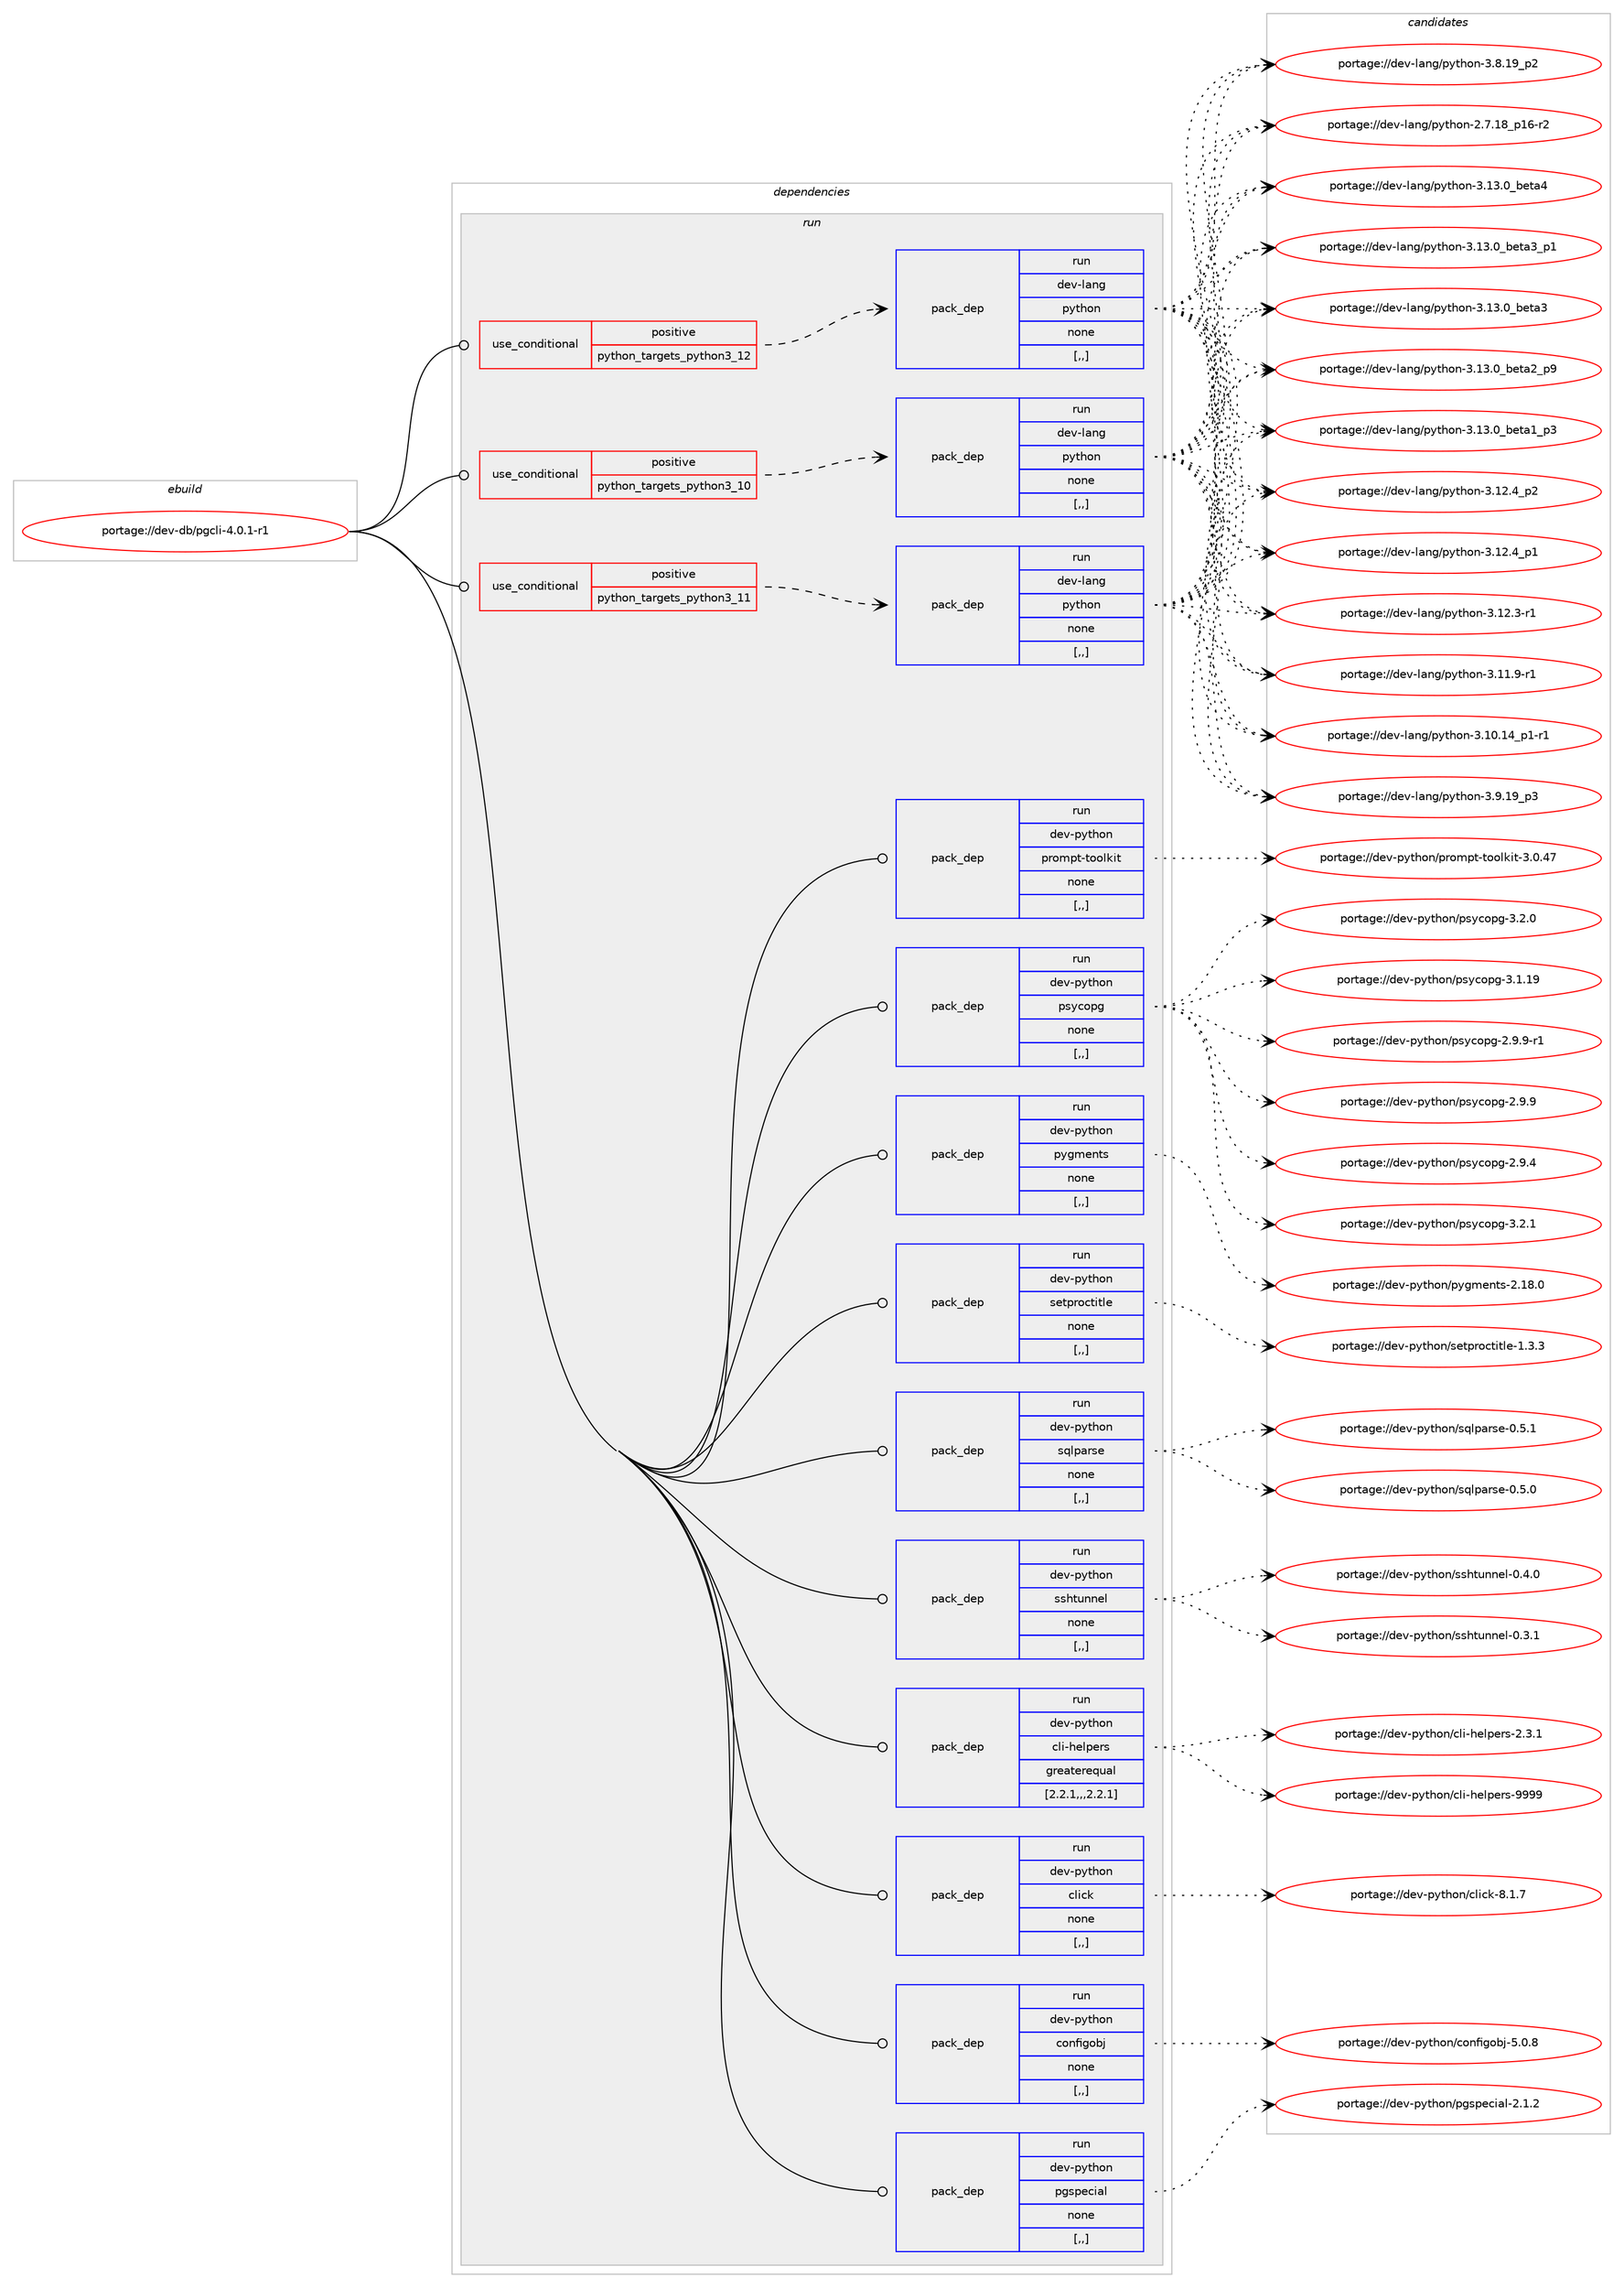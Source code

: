digraph prolog {

# *************
# Graph options
# *************

newrank=true;
concentrate=true;
compound=true;
graph [rankdir=LR,fontname=Helvetica,fontsize=10,ranksep=1.5];#, ranksep=2.5, nodesep=0.2];
edge  [arrowhead=vee];
node  [fontname=Helvetica,fontsize=10];

# **********
# The ebuild
# **********

subgraph cluster_leftcol {
color=gray;
label=<<i>ebuild</i>>;
id [label="portage://dev-db/pgcli-4.0.1-r1", color=red, width=4, href="../dev-db/pgcli-4.0.1-r1.svg"];
}

# ****************
# The dependencies
# ****************

subgraph cluster_midcol {
color=gray;
label=<<i>dependencies</i>>;
subgraph cluster_compile {
fillcolor="#eeeeee";
style=filled;
label=<<i>compile</i>>;
}
subgraph cluster_compileandrun {
fillcolor="#eeeeee";
style=filled;
label=<<i>compile and run</i>>;
}
subgraph cluster_run {
fillcolor="#eeeeee";
style=filled;
label=<<i>run</i>>;
subgraph cond18059 {
dependency69328 [label=<<TABLE BORDER="0" CELLBORDER="1" CELLSPACING="0" CELLPADDING="4"><TR><TD ROWSPAN="3" CELLPADDING="10">use_conditional</TD></TR><TR><TD>positive</TD></TR><TR><TD>python_targets_python3_10</TD></TR></TABLE>>, shape=none, color=red];
subgraph pack50321 {
dependency69329 [label=<<TABLE BORDER="0" CELLBORDER="1" CELLSPACING="0" CELLPADDING="4" WIDTH="220"><TR><TD ROWSPAN="6" CELLPADDING="30">pack_dep</TD></TR><TR><TD WIDTH="110">run</TD></TR><TR><TD>dev-lang</TD></TR><TR><TD>python</TD></TR><TR><TD>none</TD></TR><TR><TD>[,,]</TD></TR></TABLE>>, shape=none, color=blue];
}
dependency69328:e -> dependency69329:w [weight=20,style="dashed",arrowhead="vee"];
}
id:e -> dependency69328:w [weight=20,style="solid",arrowhead="odot"];
subgraph cond18060 {
dependency69330 [label=<<TABLE BORDER="0" CELLBORDER="1" CELLSPACING="0" CELLPADDING="4"><TR><TD ROWSPAN="3" CELLPADDING="10">use_conditional</TD></TR><TR><TD>positive</TD></TR><TR><TD>python_targets_python3_11</TD></TR></TABLE>>, shape=none, color=red];
subgraph pack50322 {
dependency69331 [label=<<TABLE BORDER="0" CELLBORDER="1" CELLSPACING="0" CELLPADDING="4" WIDTH="220"><TR><TD ROWSPAN="6" CELLPADDING="30">pack_dep</TD></TR><TR><TD WIDTH="110">run</TD></TR><TR><TD>dev-lang</TD></TR><TR><TD>python</TD></TR><TR><TD>none</TD></TR><TR><TD>[,,]</TD></TR></TABLE>>, shape=none, color=blue];
}
dependency69330:e -> dependency69331:w [weight=20,style="dashed",arrowhead="vee"];
}
id:e -> dependency69330:w [weight=20,style="solid",arrowhead="odot"];
subgraph cond18061 {
dependency69332 [label=<<TABLE BORDER="0" CELLBORDER="1" CELLSPACING="0" CELLPADDING="4"><TR><TD ROWSPAN="3" CELLPADDING="10">use_conditional</TD></TR><TR><TD>positive</TD></TR><TR><TD>python_targets_python3_12</TD></TR></TABLE>>, shape=none, color=red];
subgraph pack50323 {
dependency69333 [label=<<TABLE BORDER="0" CELLBORDER="1" CELLSPACING="0" CELLPADDING="4" WIDTH="220"><TR><TD ROWSPAN="6" CELLPADDING="30">pack_dep</TD></TR><TR><TD WIDTH="110">run</TD></TR><TR><TD>dev-lang</TD></TR><TR><TD>python</TD></TR><TR><TD>none</TD></TR><TR><TD>[,,]</TD></TR></TABLE>>, shape=none, color=blue];
}
dependency69332:e -> dependency69333:w [weight=20,style="dashed",arrowhead="vee"];
}
id:e -> dependency69332:w [weight=20,style="solid",arrowhead="odot"];
subgraph pack50324 {
dependency69334 [label=<<TABLE BORDER="0" CELLBORDER="1" CELLSPACING="0" CELLPADDING="4" WIDTH="220"><TR><TD ROWSPAN="6" CELLPADDING="30">pack_dep</TD></TR><TR><TD WIDTH="110">run</TD></TR><TR><TD>dev-python</TD></TR><TR><TD>cli-helpers</TD></TR><TR><TD>greaterequal</TD></TR><TR><TD>[2.2.1,,,2.2.1]</TD></TR></TABLE>>, shape=none, color=blue];
}
id:e -> dependency69334:w [weight=20,style="solid",arrowhead="odot"];
subgraph pack50325 {
dependency69335 [label=<<TABLE BORDER="0" CELLBORDER="1" CELLSPACING="0" CELLPADDING="4" WIDTH="220"><TR><TD ROWSPAN="6" CELLPADDING="30">pack_dep</TD></TR><TR><TD WIDTH="110">run</TD></TR><TR><TD>dev-python</TD></TR><TR><TD>click</TD></TR><TR><TD>none</TD></TR><TR><TD>[,,]</TD></TR></TABLE>>, shape=none, color=blue];
}
id:e -> dependency69335:w [weight=20,style="solid",arrowhead="odot"];
subgraph pack50326 {
dependency69336 [label=<<TABLE BORDER="0" CELLBORDER="1" CELLSPACING="0" CELLPADDING="4" WIDTH="220"><TR><TD ROWSPAN="6" CELLPADDING="30">pack_dep</TD></TR><TR><TD WIDTH="110">run</TD></TR><TR><TD>dev-python</TD></TR><TR><TD>configobj</TD></TR><TR><TD>none</TD></TR><TR><TD>[,,]</TD></TR></TABLE>>, shape=none, color=blue];
}
id:e -> dependency69336:w [weight=20,style="solid",arrowhead="odot"];
subgraph pack50327 {
dependency69337 [label=<<TABLE BORDER="0" CELLBORDER="1" CELLSPACING="0" CELLPADDING="4" WIDTH="220"><TR><TD ROWSPAN="6" CELLPADDING="30">pack_dep</TD></TR><TR><TD WIDTH="110">run</TD></TR><TR><TD>dev-python</TD></TR><TR><TD>pgspecial</TD></TR><TR><TD>none</TD></TR><TR><TD>[,,]</TD></TR></TABLE>>, shape=none, color=blue];
}
id:e -> dependency69337:w [weight=20,style="solid",arrowhead="odot"];
subgraph pack50328 {
dependency69338 [label=<<TABLE BORDER="0" CELLBORDER="1" CELLSPACING="0" CELLPADDING="4" WIDTH="220"><TR><TD ROWSPAN="6" CELLPADDING="30">pack_dep</TD></TR><TR><TD WIDTH="110">run</TD></TR><TR><TD>dev-python</TD></TR><TR><TD>prompt-toolkit</TD></TR><TR><TD>none</TD></TR><TR><TD>[,,]</TD></TR></TABLE>>, shape=none, color=blue];
}
id:e -> dependency69338:w [weight=20,style="solid",arrowhead="odot"];
subgraph pack50329 {
dependency69339 [label=<<TABLE BORDER="0" CELLBORDER="1" CELLSPACING="0" CELLPADDING="4" WIDTH="220"><TR><TD ROWSPAN="6" CELLPADDING="30">pack_dep</TD></TR><TR><TD WIDTH="110">run</TD></TR><TR><TD>dev-python</TD></TR><TR><TD>psycopg</TD></TR><TR><TD>none</TD></TR><TR><TD>[,,]</TD></TR></TABLE>>, shape=none, color=blue];
}
id:e -> dependency69339:w [weight=20,style="solid",arrowhead="odot"];
subgraph pack50330 {
dependency69340 [label=<<TABLE BORDER="0" CELLBORDER="1" CELLSPACING="0" CELLPADDING="4" WIDTH="220"><TR><TD ROWSPAN="6" CELLPADDING="30">pack_dep</TD></TR><TR><TD WIDTH="110">run</TD></TR><TR><TD>dev-python</TD></TR><TR><TD>pygments</TD></TR><TR><TD>none</TD></TR><TR><TD>[,,]</TD></TR></TABLE>>, shape=none, color=blue];
}
id:e -> dependency69340:w [weight=20,style="solid",arrowhead="odot"];
subgraph pack50331 {
dependency69341 [label=<<TABLE BORDER="0" CELLBORDER="1" CELLSPACING="0" CELLPADDING="4" WIDTH="220"><TR><TD ROWSPAN="6" CELLPADDING="30">pack_dep</TD></TR><TR><TD WIDTH="110">run</TD></TR><TR><TD>dev-python</TD></TR><TR><TD>setproctitle</TD></TR><TR><TD>none</TD></TR><TR><TD>[,,]</TD></TR></TABLE>>, shape=none, color=blue];
}
id:e -> dependency69341:w [weight=20,style="solid",arrowhead="odot"];
subgraph pack50332 {
dependency69342 [label=<<TABLE BORDER="0" CELLBORDER="1" CELLSPACING="0" CELLPADDING="4" WIDTH="220"><TR><TD ROWSPAN="6" CELLPADDING="30">pack_dep</TD></TR><TR><TD WIDTH="110">run</TD></TR><TR><TD>dev-python</TD></TR><TR><TD>sqlparse</TD></TR><TR><TD>none</TD></TR><TR><TD>[,,]</TD></TR></TABLE>>, shape=none, color=blue];
}
id:e -> dependency69342:w [weight=20,style="solid",arrowhead="odot"];
subgraph pack50333 {
dependency69343 [label=<<TABLE BORDER="0" CELLBORDER="1" CELLSPACING="0" CELLPADDING="4" WIDTH="220"><TR><TD ROWSPAN="6" CELLPADDING="30">pack_dep</TD></TR><TR><TD WIDTH="110">run</TD></TR><TR><TD>dev-python</TD></TR><TR><TD>sshtunnel</TD></TR><TR><TD>none</TD></TR><TR><TD>[,,]</TD></TR></TABLE>>, shape=none, color=blue];
}
id:e -> dependency69343:w [weight=20,style="solid",arrowhead="odot"];
}
}

# **************
# The candidates
# **************

subgraph cluster_choices {
rank=same;
color=gray;
label=<<i>candidates</i>>;

subgraph choice50321 {
color=black;
nodesep=1;
choice1001011184510897110103471121211161041111104551464951464895981011169752 [label="portage://dev-lang/python-3.13.0_beta4", color=red, width=4,href="../dev-lang/python-3.13.0_beta4.svg"];
choice10010111845108971101034711212111610411111045514649514648959810111697519511249 [label="portage://dev-lang/python-3.13.0_beta3_p1", color=red, width=4,href="../dev-lang/python-3.13.0_beta3_p1.svg"];
choice1001011184510897110103471121211161041111104551464951464895981011169751 [label="portage://dev-lang/python-3.13.0_beta3", color=red, width=4,href="../dev-lang/python-3.13.0_beta3.svg"];
choice10010111845108971101034711212111610411111045514649514648959810111697509511257 [label="portage://dev-lang/python-3.13.0_beta2_p9", color=red, width=4,href="../dev-lang/python-3.13.0_beta2_p9.svg"];
choice10010111845108971101034711212111610411111045514649514648959810111697499511251 [label="portage://dev-lang/python-3.13.0_beta1_p3", color=red, width=4,href="../dev-lang/python-3.13.0_beta1_p3.svg"];
choice100101118451089711010347112121116104111110455146495046529511250 [label="portage://dev-lang/python-3.12.4_p2", color=red, width=4,href="../dev-lang/python-3.12.4_p2.svg"];
choice100101118451089711010347112121116104111110455146495046529511249 [label="portage://dev-lang/python-3.12.4_p1", color=red, width=4,href="../dev-lang/python-3.12.4_p1.svg"];
choice100101118451089711010347112121116104111110455146495046514511449 [label="portage://dev-lang/python-3.12.3-r1", color=red, width=4,href="../dev-lang/python-3.12.3-r1.svg"];
choice100101118451089711010347112121116104111110455146494946574511449 [label="portage://dev-lang/python-3.11.9-r1", color=red, width=4,href="../dev-lang/python-3.11.9-r1.svg"];
choice100101118451089711010347112121116104111110455146494846495295112494511449 [label="portage://dev-lang/python-3.10.14_p1-r1", color=red, width=4,href="../dev-lang/python-3.10.14_p1-r1.svg"];
choice100101118451089711010347112121116104111110455146574649579511251 [label="portage://dev-lang/python-3.9.19_p3", color=red, width=4,href="../dev-lang/python-3.9.19_p3.svg"];
choice100101118451089711010347112121116104111110455146564649579511250 [label="portage://dev-lang/python-3.8.19_p2", color=red, width=4,href="../dev-lang/python-3.8.19_p2.svg"];
choice100101118451089711010347112121116104111110455046554649569511249544511450 [label="portage://dev-lang/python-2.7.18_p16-r2", color=red, width=4,href="../dev-lang/python-2.7.18_p16-r2.svg"];
dependency69329:e -> choice1001011184510897110103471121211161041111104551464951464895981011169752:w [style=dotted,weight="100"];
dependency69329:e -> choice10010111845108971101034711212111610411111045514649514648959810111697519511249:w [style=dotted,weight="100"];
dependency69329:e -> choice1001011184510897110103471121211161041111104551464951464895981011169751:w [style=dotted,weight="100"];
dependency69329:e -> choice10010111845108971101034711212111610411111045514649514648959810111697509511257:w [style=dotted,weight="100"];
dependency69329:e -> choice10010111845108971101034711212111610411111045514649514648959810111697499511251:w [style=dotted,weight="100"];
dependency69329:e -> choice100101118451089711010347112121116104111110455146495046529511250:w [style=dotted,weight="100"];
dependency69329:e -> choice100101118451089711010347112121116104111110455146495046529511249:w [style=dotted,weight="100"];
dependency69329:e -> choice100101118451089711010347112121116104111110455146495046514511449:w [style=dotted,weight="100"];
dependency69329:e -> choice100101118451089711010347112121116104111110455146494946574511449:w [style=dotted,weight="100"];
dependency69329:e -> choice100101118451089711010347112121116104111110455146494846495295112494511449:w [style=dotted,weight="100"];
dependency69329:e -> choice100101118451089711010347112121116104111110455146574649579511251:w [style=dotted,weight="100"];
dependency69329:e -> choice100101118451089711010347112121116104111110455146564649579511250:w [style=dotted,weight="100"];
dependency69329:e -> choice100101118451089711010347112121116104111110455046554649569511249544511450:w [style=dotted,weight="100"];
}
subgraph choice50322 {
color=black;
nodesep=1;
choice1001011184510897110103471121211161041111104551464951464895981011169752 [label="portage://dev-lang/python-3.13.0_beta4", color=red, width=4,href="../dev-lang/python-3.13.0_beta4.svg"];
choice10010111845108971101034711212111610411111045514649514648959810111697519511249 [label="portage://dev-lang/python-3.13.0_beta3_p1", color=red, width=4,href="../dev-lang/python-3.13.0_beta3_p1.svg"];
choice1001011184510897110103471121211161041111104551464951464895981011169751 [label="portage://dev-lang/python-3.13.0_beta3", color=red, width=4,href="../dev-lang/python-3.13.0_beta3.svg"];
choice10010111845108971101034711212111610411111045514649514648959810111697509511257 [label="portage://dev-lang/python-3.13.0_beta2_p9", color=red, width=4,href="../dev-lang/python-3.13.0_beta2_p9.svg"];
choice10010111845108971101034711212111610411111045514649514648959810111697499511251 [label="portage://dev-lang/python-3.13.0_beta1_p3", color=red, width=4,href="../dev-lang/python-3.13.0_beta1_p3.svg"];
choice100101118451089711010347112121116104111110455146495046529511250 [label="portage://dev-lang/python-3.12.4_p2", color=red, width=4,href="../dev-lang/python-3.12.4_p2.svg"];
choice100101118451089711010347112121116104111110455146495046529511249 [label="portage://dev-lang/python-3.12.4_p1", color=red, width=4,href="../dev-lang/python-3.12.4_p1.svg"];
choice100101118451089711010347112121116104111110455146495046514511449 [label="portage://dev-lang/python-3.12.3-r1", color=red, width=4,href="../dev-lang/python-3.12.3-r1.svg"];
choice100101118451089711010347112121116104111110455146494946574511449 [label="portage://dev-lang/python-3.11.9-r1", color=red, width=4,href="../dev-lang/python-3.11.9-r1.svg"];
choice100101118451089711010347112121116104111110455146494846495295112494511449 [label="portage://dev-lang/python-3.10.14_p1-r1", color=red, width=4,href="../dev-lang/python-3.10.14_p1-r1.svg"];
choice100101118451089711010347112121116104111110455146574649579511251 [label="portage://dev-lang/python-3.9.19_p3", color=red, width=4,href="../dev-lang/python-3.9.19_p3.svg"];
choice100101118451089711010347112121116104111110455146564649579511250 [label="portage://dev-lang/python-3.8.19_p2", color=red, width=4,href="../dev-lang/python-3.8.19_p2.svg"];
choice100101118451089711010347112121116104111110455046554649569511249544511450 [label="portage://dev-lang/python-2.7.18_p16-r2", color=red, width=4,href="../dev-lang/python-2.7.18_p16-r2.svg"];
dependency69331:e -> choice1001011184510897110103471121211161041111104551464951464895981011169752:w [style=dotted,weight="100"];
dependency69331:e -> choice10010111845108971101034711212111610411111045514649514648959810111697519511249:w [style=dotted,weight="100"];
dependency69331:e -> choice1001011184510897110103471121211161041111104551464951464895981011169751:w [style=dotted,weight="100"];
dependency69331:e -> choice10010111845108971101034711212111610411111045514649514648959810111697509511257:w [style=dotted,weight="100"];
dependency69331:e -> choice10010111845108971101034711212111610411111045514649514648959810111697499511251:w [style=dotted,weight="100"];
dependency69331:e -> choice100101118451089711010347112121116104111110455146495046529511250:w [style=dotted,weight="100"];
dependency69331:e -> choice100101118451089711010347112121116104111110455146495046529511249:w [style=dotted,weight="100"];
dependency69331:e -> choice100101118451089711010347112121116104111110455146495046514511449:w [style=dotted,weight="100"];
dependency69331:e -> choice100101118451089711010347112121116104111110455146494946574511449:w [style=dotted,weight="100"];
dependency69331:e -> choice100101118451089711010347112121116104111110455146494846495295112494511449:w [style=dotted,weight="100"];
dependency69331:e -> choice100101118451089711010347112121116104111110455146574649579511251:w [style=dotted,weight="100"];
dependency69331:e -> choice100101118451089711010347112121116104111110455146564649579511250:w [style=dotted,weight="100"];
dependency69331:e -> choice100101118451089711010347112121116104111110455046554649569511249544511450:w [style=dotted,weight="100"];
}
subgraph choice50323 {
color=black;
nodesep=1;
choice1001011184510897110103471121211161041111104551464951464895981011169752 [label="portage://dev-lang/python-3.13.0_beta4", color=red, width=4,href="../dev-lang/python-3.13.0_beta4.svg"];
choice10010111845108971101034711212111610411111045514649514648959810111697519511249 [label="portage://dev-lang/python-3.13.0_beta3_p1", color=red, width=4,href="../dev-lang/python-3.13.0_beta3_p1.svg"];
choice1001011184510897110103471121211161041111104551464951464895981011169751 [label="portage://dev-lang/python-3.13.0_beta3", color=red, width=4,href="../dev-lang/python-3.13.0_beta3.svg"];
choice10010111845108971101034711212111610411111045514649514648959810111697509511257 [label="portage://dev-lang/python-3.13.0_beta2_p9", color=red, width=4,href="../dev-lang/python-3.13.0_beta2_p9.svg"];
choice10010111845108971101034711212111610411111045514649514648959810111697499511251 [label="portage://dev-lang/python-3.13.0_beta1_p3", color=red, width=4,href="../dev-lang/python-3.13.0_beta1_p3.svg"];
choice100101118451089711010347112121116104111110455146495046529511250 [label="portage://dev-lang/python-3.12.4_p2", color=red, width=4,href="../dev-lang/python-3.12.4_p2.svg"];
choice100101118451089711010347112121116104111110455146495046529511249 [label="portage://dev-lang/python-3.12.4_p1", color=red, width=4,href="../dev-lang/python-3.12.4_p1.svg"];
choice100101118451089711010347112121116104111110455146495046514511449 [label="portage://dev-lang/python-3.12.3-r1", color=red, width=4,href="../dev-lang/python-3.12.3-r1.svg"];
choice100101118451089711010347112121116104111110455146494946574511449 [label="portage://dev-lang/python-3.11.9-r1", color=red, width=4,href="../dev-lang/python-3.11.9-r1.svg"];
choice100101118451089711010347112121116104111110455146494846495295112494511449 [label="portage://dev-lang/python-3.10.14_p1-r1", color=red, width=4,href="../dev-lang/python-3.10.14_p1-r1.svg"];
choice100101118451089711010347112121116104111110455146574649579511251 [label="portage://dev-lang/python-3.9.19_p3", color=red, width=4,href="../dev-lang/python-3.9.19_p3.svg"];
choice100101118451089711010347112121116104111110455146564649579511250 [label="portage://dev-lang/python-3.8.19_p2", color=red, width=4,href="../dev-lang/python-3.8.19_p2.svg"];
choice100101118451089711010347112121116104111110455046554649569511249544511450 [label="portage://dev-lang/python-2.7.18_p16-r2", color=red, width=4,href="../dev-lang/python-2.7.18_p16-r2.svg"];
dependency69333:e -> choice1001011184510897110103471121211161041111104551464951464895981011169752:w [style=dotted,weight="100"];
dependency69333:e -> choice10010111845108971101034711212111610411111045514649514648959810111697519511249:w [style=dotted,weight="100"];
dependency69333:e -> choice1001011184510897110103471121211161041111104551464951464895981011169751:w [style=dotted,weight="100"];
dependency69333:e -> choice10010111845108971101034711212111610411111045514649514648959810111697509511257:w [style=dotted,weight="100"];
dependency69333:e -> choice10010111845108971101034711212111610411111045514649514648959810111697499511251:w [style=dotted,weight="100"];
dependency69333:e -> choice100101118451089711010347112121116104111110455146495046529511250:w [style=dotted,weight="100"];
dependency69333:e -> choice100101118451089711010347112121116104111110455146495046529511249:w [style=dotted,weight="100"];
dependency69333:e -> choice100101118451089711010347112121116104111110455146495046514511449:w [style=dotted,weight="100"];
dependency69333:e -> choice100101118451089711010347112121116104111110455146494946574511449:w [style=dotted,weight="100"];
dependency69333:e -> choice100101118451089711010347112121116104111110455146494846495295112494511449:w [style=dotted,weight="100"];
dependency69333:e -> choice100101118451089711010347112121116104111110455146574649579511251:w [style=dotted,weight="100"];
dependency69333:e -> choice100101118451089711010347112121116104111110455146564649579511250:w [style=dotted,weight="100"];
dependency69333:e -> choice100101118451089711010347112121116104111110455046554649569511249544511450:w [style=dotted,weight="100"];
}
subgraph choice50324 {
color=black;
nodesep=1;
choice100101118451121211161041111104799108105451041011081121011141154557575757 [label="portage://dev-python/cli-helpers-9999", color=red, width=4,href="../dev-python/cli-helpers-9999.svg"];
choice10010111845112121116104111110479910810545104101108112101114115455046514649 [label="portage://dev-python/cli-helpers-2.3.1", color=red, width=4,href="../dev-python/cli-helpers-2.3.1.svg"];
dependency69334:e -> choice100101118451121211161041111104799108105451041011081121011141154557575757:w [style=dotted,weight="100"];
dependency69334:e -> choice10010111845112121116104111110479910810545104101108112101114115455046514649:w [style=dotted,weight="100"];
}
subgraph choice50325 {
color=black;
nodesep=1;
choice10010111845112121116104111110479910810599107455646494655 [label="portage://dev-python/click-8.1.7", color=red, width=4,href="../dev-python/click-8.1.7.svg"];
dependency69335:e -> choice10010111845112121116104111110479910810599107455646494655:w [style=dotted,weight="100"];
}
subgraph choice50326 {
color=black;
nodesep=1;
choice10010111845112121116104111110479911111010210510311198106455346484656 [label="portage://dev-python/configobj-5.0.8", color=red, width=4,href="../dev-python/configobj-5.0.8.svg"];
dependency69336:e -> choice10010111845112121116104111110479911111010210510311198106455346484656:w [style=dotted,weight="100"];
}
subgraph choice50327 {
color=black;
nodesep=1;
choice10010111845112121116104111110471121031151121019910597108455046494650 [label="portage://dev-python/pgspecial-2.1.2", color=red, width=4,href="../dev-python/pgspecial-2.1.2.svg"];
dependency69337:e -> choice10010111845112121116104111110471121031151121019910597108455046494650:w [style=dotted,weight="100"];
}
subgraph choice50328 {
color=black;
nodesep=1;
choice10010111845112121116104111110471121141111091121164511611111110810710511645514648465255 [label="portage://dev-python/prompt-toolkit-3.0.47", color=red, width=4,href="../dev-python/prompt-toolkit-3.0.47.svg"];
dependency69338:e -> choice10010111845112121116104111110471121141111091121164511611111110810710511645514648465255:w [style=dotted,weight="100"];
}
subgraph choice50329 {
color=black;
nodesep=1;
choice100101118451121211161041111104711211512199111112103455146504649 [label="portage://dev-python/psycopg-3.2.1", color=red, width=4,href="../dev-python/psycopg-3.2.1.svg"];
choice100101118451121211161041111104711211512199111112103455146504648 [label="portage://dev-python/psycopg-3.2.0", color=red, width=4,href="../dev-python/psycopg-3.2.0.svg"];
choice10010111845112121116104111110471121151219911111210345514649464957 [label="portage://dev-python/psycopg-3.1.19", color=red, width=4,href="../dev-python/psycopg-3.1.19.svg"];
choice1001011184511212111610411111047112115121991111121034550465746574511449 [label="portage://dev-python/psycopg-2.9.9-r1", color=red, width=4,href="../dev-python/psycopg-2.9.9-r1.svg"];
choice100101118451121211161041111104711211512199111112103455046574657 [label="portage://dev-python/psycopg-2.9.9", color=red, width=4,href="../dev-python/psycopg-2.9.9.svg"];
choice100101118451121211161041111104711211512199111112103455046574652 [label="portage://dev-python/psycopg-2.9.4", color=red, width=4,href="../dev-python/psycopg-2.9.4.svg"];
dependency69339:e -> choice100101118451121211161041111104711211512199111112103455146504649:w [style=dotted,weight="100"];
dependency69339:e -> choice100101118451121211161041111104711211512199111112103455146504648:w [style=dotted,weight="100"];
dependency69339:e -> choice10010111845112121116104111110471121151219911111210345514649464957:w [style=dotted,weight="100"];
dependency69339:e -> choice1001011184511212111610411111047112115121991111121034550465746574511449:w [style=dotted,weight="100"];
dependency69339:e -> choice100101118451121211161041111104711211512199111112103455046574657:w [style=dotted,weight="100"];
dependency69339:e -> choice100101118451121211161041111104711211512199111112103455046574652:w [style=dotted,weight="100"];
}
subgraph choice50330 {
color=black;
nodesep=1;
choice100101118451121211161041111104711212110310910111011611545504649564648 [label="portage://dev-python/pygments-2.18.0", color=red, width=4,href="../dev-python/pygments-2.18.0.svg"];
dependency69340:e -> choice100101118451121211161041111104711212110310910111011611545504649564648:w [style=dotted,weight="100"];
}
subgraph choice50331 {
color=black;
nodesep=1;
choice100101118451121211161041111104711510111611211411199116105116108101454946514651 [label="portage://dev-python/setproctitle-1.3.3", color=red, width=4,href="../dev-python/setproctitle-1.3.3.svg"];
dependency69341:e -> choice100101118451121211161041111104711510111611211411199116105116108101454946514651:w [style=dotted,weight="100"];
}
subgraph choice50332 {
color=black;
nodesep=1;
choice100101118451121211161041111104711511310811297114115101454846534649 [label="portage://dev-python/sqlparse-0.5.1", color=red, width=4,href="../dev-python/sqlparse-0.5.1.svg"];
choice100101118451121211161041111104711511310811297114115101454846534648 [label="portage://dev-python/sqlparse-0.5.0", color=red, width=4,href="../dev-python/sqlparse-0.5.0.svg"];
dependency69342:e -> choice100101118451121211161041111104711511310811297114115101454846534649:w [style=dotted,weight="100"];
dependency69342:e -> choice100101118451121211161041111104711511310811297114115101454846534648:w [style=dotted,weight="100"];
}
subgraph choice50333 {
color=black;
nodesep=1;
choice1001011184511212111610411111047115115104116117110110101108454846524648 [label="portage://dev-python/sshtunnel-0.4.0", color=red, width=4,href="../dev-python/sshtunnel-0.4.0.svg"];
choice1001011184511212111610411111047115115104116117110110101108454846514649 [label="portage://dev-python/sshtunnel-0.3.1", color=red, width=4,href="../dev-python/sshtunnel-0.3.1.svg"];
dependency69343:e -> choice1001011184511212111610411111047115115104116117110110101108454846524648:w [style=dotted,weight="100"];
dependency69343:e -> choice1001011184511212111610411111047115115104116117110110101108454846514649:w [style=dotted,weight="100"];
}
}

}

